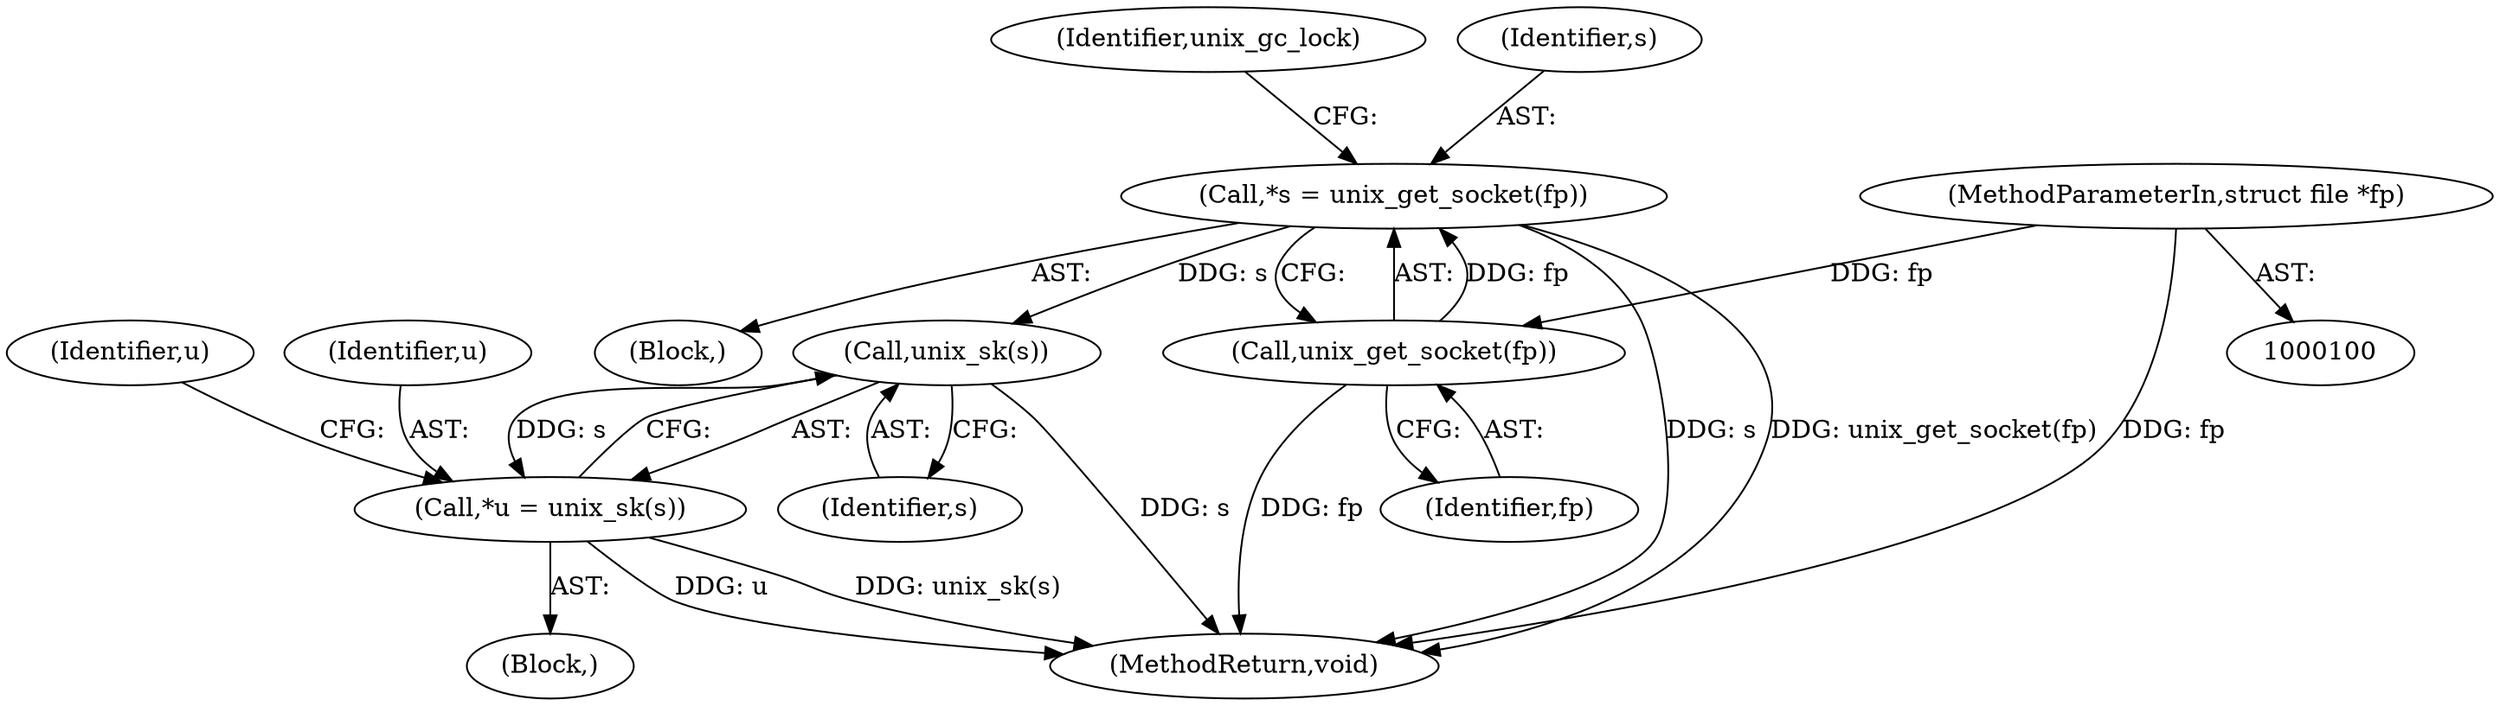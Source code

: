 digraph "0_linux_712f4aad406bb1ed67f3f98d04c044191f0ff593_0@API" {
"1000104" [label="(Call,*s = unix_get_socket(fp))"];
"1000106" [label="(Call,unix_get_socket(fp))"];
"1000101" [label="(MethodParameterIn,struct file *fp)"];
"1000117" [label="(Call,unix_sk(s))"];
"1000115" [label="(Call,*u = unix_sk(s))"];
"1000118" [label="(Identifier,s)"];
"1000113" [label="(Block,)"];
"1000104" [label="(Call,*s = unix_get_socket(fp))"];
"1000102" [label="(Block,)"];
"1000110" [label="(Identifier,unix_gc_lock)"];
"1000106" [label="(Call,unix_get_socket(fp))"];
"1000105" [label="(Identifier,s)"];
"1000115" [label="(Call,*u = unix_sk(s))"];
"1000107" [label="(Identifier,fp)"];
"1000124" [label="(Identifier,u)"];
"1000116" [label="(Identifier,u)"];
"1000117" [label="(Call,unix_sk(s))"];
"1000101" [label="(MethodParameterIn,struct file *fp)"];
"1000163" [label="(MethodReturn,void)"];
"1000104" -> "1000102"  [label="AST: "];
"1000104" -> "1000106"  [label="CFG: "];
"1000105" -> "1000104"  [label="AST: "];
"1000106" -> "1000104"  [label="AST: "];
"1000110" -> "1000104"  [label="CFG: "];
"1000104" -> "1000163"  [label="DDG: s"];
"1000104" -> "1000163"  [label="DDG: unix_get_socket(fp)"];
"1000106" -> "1000104"  [label="DDG: fp"];
"1000104" -> "1000117"  [label="DDG: s"];
"1000106" -> "1000107"  [label="CFG: "];
"1000107" -> "1000106"  [label="AST: "];
"1000106" -> "1000163"  [label="DDG: fp"];
"1000101" -> "1000106"  [label="DDG: fp"];
"1000101" -> "1000100"  [label="AST: "];
"1000101" -> "1000163"  [label="DDG: fp"];
"1000117" -> "1000115"  [label="AST: "];
"1000117" -> "1000118"  [label="CFG: "];
"1000118" -> "1000117"  [label="AST: "];
"1000115" -> "1000117"  [label="CFG: "];
"1000117" -> "1000163"  [label="DDG: s"];
"1000117" -> "1000115"  [label="DDG: s"];
"1000115" -> "1000113"  [label="AST: "];
"1000116" -> "1000115"  [label="AST: "];
"1000124" -> "1000115"  [label="CFG: "];
"1000115" -> "1000163"  [label="DDG: unix_sk(s)"];
"1000115" -> "1000163"  [label="DDG: u"];
}
